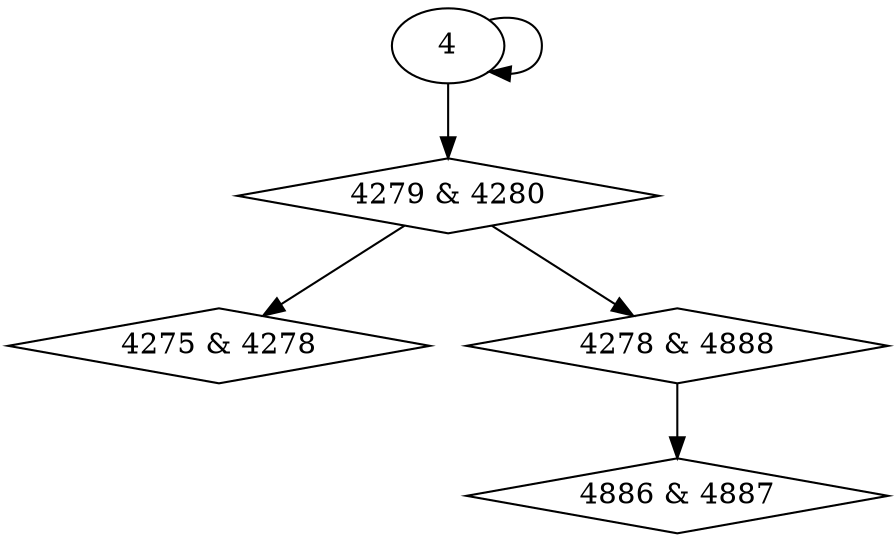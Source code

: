 digraph {
0 [label = "4275 & 4278", shape = diamond];
1 [label = "4278 & 4888", shape = diamond];
2 [label = "4279 & 4280", shape = diamond];
3 [label = "4886 & 4887", shape = diamond];
2 -> 0;
2 -> 1;
4 -> 2;
1 -> 3;
4 -> 4;
}
